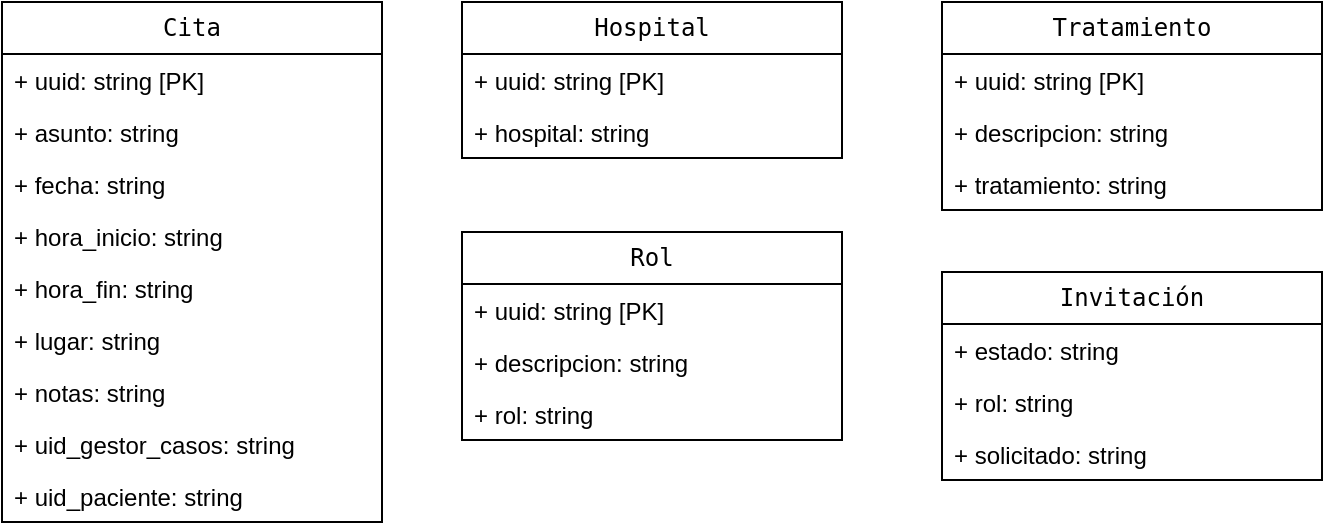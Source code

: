 <mxfile version="24.6.3" type="device">
  <diagram id="2qqm1ZY9FPsnSnm9Mg8M" name="Página-1">
    <mxGraphModel dx="1386" dy="759" grid="1" gridSize="10" guides="1" tooltips="1" connect="1" arrows="1" fold="1" page="1" pageScale="1" pageWidth="827" pageHeight="1169" math="0" shadow="0">
      <root>
        <mxCell id="0" />
        <mxCell id="1" parent="0" />
        <mxCell id="2hHkDtJ43cSxeuUhl1dt-29" value="&lt;pre style=&quot;margin-top: 0px; margin-bottom: 0px;&quot;&gt;Cita&lt;/pre&gt;" style="swimlane;fontStyle=0;childLayout=stackLayout;horizontal=1;startSize=26;fillColor=none;horizontalStack=0;resizeParent=1;resizeParentMax=0;resizeLast=0;collapsible=1;marginBottom=0;whiteSpace=wrap;html=1;" parent="1" vertex="1">
          <mxGeometry x="40" y="105" width="190" height="260" as="geometry">
            <mxRectangle x="30" y="585" width="90" height="30" as="alternateBounds" />
          </mxGeometry>
        </mxCell>
        <mxCell id="2hHkDtJ43cSxeuUhl1dt-30" value="+ uuid: string [PK]" style="text;strokeColor=none;fillColor=none;align=left;verticalAlign=top;spacingLeft=4;spacingRight=4;overflow=hidden;rotatable=0;points=[[0,0.5],[1,0.5]];portConstraint=eastwest;whiteSpace=wrap;html=1;" parent="2hHkDtJ43cSxeuUhl1dt-29" vertex="1">
          <mxGeometry y="26" width="190" height="26" as="geometry" />
        </mxCell>
        <mxCell id="2hHkDtJ43cSxeuUhl1dt-39" value="+&amp;nbsp;&lt;span class=&quot;database-key&quot;&gt;asunto&lt;/span&gt;: string" style="text;strokeColor=none;fillColor=none;align=left;verticalAlign=top;spacingLeft=4;spacingRight=4;overflow=hidden;rotatable=0;points=[[0,0.5],[1,0.5]];portConstraint=eastwest;whiteSpace=wrap;html=1;" parent="2hHkDtJ43cSxeuUhl1dt-29" vertex="1">
          <mxGeometry y="52" width="190" height="26" as="geometry" />
        </mxCell>
        <mxCell id="2hHkDtJ43cSxeuUhl1dt-31" value="+&amp;nbsp;&lt;span class=&quot;database-key&quot;&gt;fecha&lt;/span&gt;&lt;span style=&quot;background-color: initial;&quot;&gt;:&amp;nbsp;&lt;/span&gt;string" style="text;strokeColor=none;fillColor=none;align=left;verticalAlign=top;spacingLeft=4;spacingRight=4;overflow=hidden;rotatable=0;points=[[0,0.5],[1,0.5]];portConstraint=eastwest;whiteSpace=wrap;html=1;" parent="2hHkDtJ43cSxeuUhl1dt-29" vertex="1">
          <mxGeometry y="78" width="190" height="26" as="geometry" />
        </mxCell>
        <mxCell id="2hHkDtJ43cSxeuUhl1dt-32" value="+&amp;nbsp;&lt;span class=&quot;database-key&quot;&gt;hora_inicio&lt;/span&gt;&lt;span style=&quot;background-color: initial;&quot;&gt;: string&lt;/span&gt;" style="text;strokeColor=none;fillColor=none;align=left;verticalAlign=top;spacingLeft=4;spacingRight=4;overflow=hidden;rotatable=0;points=[[0,0.5],[1,0.5]];portConstraint=eastwest;whiteSpace=wrap;html=1;" parent="2hHkDtJ43cSxeuUhl1dt-29" vertex="1">
          <mxGeometry y="104" width="190" height="26" as="geometry" />
        </mxCell>
        <mxCell id="CTSS_SMpdUs54o-yYvXp-8" value="+&amp;nbsp;&lt;span class=&quot;database-key&quot;&gt;hora_fin&lt;/span&gt;&lt;span style=&quot;background-color: initial;&quot;&gt;: string&lt;/span&gt;" style="text;strokeColor=none;fillColor=none;align=left;verticalAlign=top;spacingLeft=4;spacingRight=4;overflow=hidden;rotatable=0;points=[[0,0.5],[1,0.5]];portConstraint=eastwest;whiteSpace=wrap;html=1;" vertex="1" parent="2hHkDtJ43cSxeuUhl1dt-29">
          <mxGeometry y="130" width="190" height="26" as="geometry" />
        </mxCell>
        <mxCell id="2hHkDtJ43cSxeuUhl1dt-33" value="+&amp;nbsp;&lt;span class=&quot;database-key&quot;&gt;lugar&lt;/span&gt;&lt;span style=&quot;background-color: initial;&quot;&gt;: string&lt;/span&gt;" style="text;strokeColor=none;fillColor=none;align=left;verticalAlign=top;spacingLeft=4;spacingRight=4;overflow=hidden;rotatable=0;points=[[0,0.5],[1,0.5]];portConstraint=eastwest;whiteSpace=wrap;html=1;" parent="2hHkDtJ43cSxeuUhl1dt-29" vertex="1">
          <mxGeometry y="156" width="190" height="26" as="geometry" />
        </mxCell>
        <mxCell id="2hHkDtJ43cSxeuUhl1dt-34" value="+&amp;nbsp;&lt;span class=&quot;database-key&quot;&gt;notas&lt;/span&gt;&lt;span style=&quot;background-color: initial;&quot;&gt;: string&lt;/span&gt;" style="text;strokeColor=none;fillColor=none;align=left;verticalAlign=top;spacingLeft=4;spacingRight=4;overflow=hidden;rotatable=0;points=[[0,0.5],[1,0.5]];portConstraint=eastwest;whiteSpace=wrap;html=1;" parent="2hHkDtJ43cSxeuUhl1dt-29" vertex="1">
          <mxGeometry y="182" width="190" height="26" as="geometry" />
        </mxCell>
        <mxCell id="2hHkDtJ43cSxeuUhl1dt-35" value="+&amp;nbsp;&lt;span class=&quot;database-key&quot;&gt;uid_gestor_casos&lt;/span&gt;&lt;span style=&quot;background-color: initial;&quot;&gt;: string&lt;/span&gt;" style="text;strokeColor=none;fillColor=none;align=left;verticalAlign=top;spacingLeft=4;spacingRight=4;overflow=hidden;rotatable=0;points=[[0,0.5],[1,0.5]];portConstraint=eastwest;whiteSpace=wrap;html=1;" parent="2hHkDtJ43cSxeuUhl1dt-29" vertex="1">
          <mxGeometry y="208" width="190" height="26" as="geometry" />
        </mxCell>
        <mxCell id="2hHkDtJ43cSxeuUhl1dt-36" value="+&amp;nbsp;&lt;span class=&quot;database-key&quot;&gt;uid_paciente&lt;/span&gt;&lt;span style=&quot;background-color: initial;&quot;&gt;: string&lt;/span&gt;" style="text;strokeColor=none;fillColor=none;align=left;verticalAlign=top;spacingLeft=4;spacingRight=4;overflow=hidden;rotatable=0;points=[[0,0.5],[1,0.5]];portConstraint=eastwest;whiteSpace=wrap;html=1;" parent="2hHkDtJ43cSxeuUhl1dt-29" vertex="1">
          <mxGeometry y="234" width="190" height="26" as="geometry" />
        </mxCell>
        <mxCell id="CTSS_SMpdUs54o-yYvXp-10" value="&lt;pre style=&quot;margin-top: 0px; margin-bottom: 0px;&quot;&gt;Hospital&lt;/pre&gt;" style="swimlane;fontStyle=0;childLayout=stackLayout;horizontal=1;startSize=26;fillColor=none;horizontalStack=0;resizeParent=1;resizeParentMax=0;resizeLast=0;collapsible=1;marginBottom=0;whiteSpace=wrap;html=1;" vertex="1" parent="1">
          <mxGeometry x="270" y="105" width="190" height="78" as="geometry">
            <mxRectangle x="30" y="585" width="90" height="30" as="alternateBounds" />
          </mxGeometry>
        </mxCell>
        <mxCell id="CTSS_SMpdUs54o-yYvXp-11" value="+ uuid: string [PK]" style="text;strokeColor=none;fillColor=none;align=left;verticalAlign=top;spacingLeft=4;spacingRight=4;overflow=hidden;rotatable=0;points=[[0,0.5],[1,0.5]];portConstraint=eastwest;whiteSpace=wrap;html=1;" vertex="1" parent="CTSS_SMpdUs54o-yYvXp-10">
          <mxGeometry y="26" width="190" height="26" as="geometry" />
        </mxCell>
        <mxCell id="CTSS_SMpdUs54o-yYvXp-12" value="+&amp;nbsp;&lt;span class=&quot;database-key&quot;&gt;hospital&lt;/span&gt;: string" style="text;strokeColor=none;fillColor=none;align=left;verticalAlign=top;spacingLeft=4;spacingRight=4;overflow=hidden;rotatable=0;points=[[0,0.5],[1,0.5]];portConstraint=eastwest;whiteSpace=wrap;html=1;" vertex="1" parent="CTSS_SMpdUs54o-yYvXp-10">
          <mxGeometry y="52" width="190" height="26" as="geometry" />
        </mxCell>
        <mxCell id="CTSS_SMpdUs54o-yYvXp-20" value="&lt;pre style=&quot;margin-top: 0px; margin-bottom: 0px;&quot;&gt;Invitación&lt;/pre&gt;" style="swimlane;fontStyle=0;childLayout=stackLayout;horizontal=1;startSize=26;fillColor=none;horizontalStack=0;resizeParent=1;resizeParentMax=0;resizeLast=0;collapsible=1;marginBottom=0;whiteSpace=wrap;html=1;" vertex="1" parent="1">
          <mxGeometry x="510" y="240" width="190" height="104" as="geometry">
            <mxRectangle x="30" y="585" width="90" height="30" as="alternateBounds" />
          </mxGeometry>
        </mxCell>
        <mxCell id="CTSS_SMpdUs54o-yYvXp-21" value="+ estado: string" style="text;strokeColor=none;fillColor=none;align=left;verticalAlign=top;spacingLeft=4;spacingRight=4;overflow=hidden;rotatable=0;points=[[0,0.5],[1,0.5]];portConstraint=eastwest;whiteSpace=wrap;html=1;" vertex="1" parent="CTSS_SMpdUs54o-yYvXp-20">
          <mxGeometry y="26" width="190" height="26" as="geometry" />
        </mxCell>
        <mxCell id="CTSS_SMpdUs54o-yYvXp-22" value="+&amp;nbsp;&lt;span class=&quot;database-key&quot;&gt;rol&lt;/span&gt;: string" style="text;strokeColor=none;fillColor=none;align=left;verticalAlign=top;spacingLeft=4;spacingRight=4;overflow=hidden;rotatable=0;points=[[0,0.5],[1,0.5]];portConstraint=eastwest;whiteSpace=wrap;html=1;" vertex="1" parent="CTSS_SMpdUs54o-yYvXp-20">
          <mxGeometry y="52" width="190" height="26" as="geometry" />
        </mxCell>
        <mxCell id="CTSS_SMpdUs54o-yYvXp-23" value="+&amp;nbsp;&lt;span class=&quot;database-key&quot;&gt;solicitado&lt;/span&gt;&lt;span style=&quot;background-color: initial;&quot;&gt;:&amp;nbsp;&lt;/span&gt;string" style="text;strokeColor=none;fillColor=none;align=left;verticalAlign=top;spacingLeft=4;spacingRight=4;overflow=hidden;rotatable=0;points=[[0,0.5],[1,0.5]];portConstraint=eastwest;whiteSpace=wrap;html=1;" vertex="1" parent="CTSS_SMpdUs54o-yYvXp-20">
          <mxGeometry y="78" width="190" height="26" as="geometry" />
        </mxCell>
        <mxCell id="CTSS_SMpdUs54o-yYvXp-30" value="&lt;pre style=&quot;margin-top: 0px; margin-bottom: 0px;&quot;&gt;Tratamiento&lt;/pre&gt;" style="swimlane;fontStyle=0;childLayout=stackLayout;horizontal=1;startSize=26;fillColor=none;horizontalStack=0;resizeParent=1;resizeParentMax=0;resizeLast=0;collapsible=1;marginBottom=0;whiteSpace=wrap;html=1;" vertex="1" parent="1">
          <mxGeometry x="510" y="105" width="190" height="104" as="geometry">
            <mxRectangle x="30" y="585" width="90" height="30" as="alternateBounds" />
          </mxGeometry>
        </mxCell>
        <mxCell id="CTSS_SMpdUs54o-yYvXp-31" value="+ uuid: string [PK]" style="text;strokeColor=none;fillColor=none;align=left;verticalAlign=top;spacingLeft=4;spacingRight=4;overflow=hidden;rotatable=0;points=[[0,0.5],[1,0.5]];portConstraint=eastwest;whiteSpace=wrap;html=1;" vertex="1" parent="CTSS_SMpdUs54o-yYvXp-30">
          <mxGeometry y="26" width="190" height="26" as="geometry" />
        </mxCell>
        <mxCell id="CTSS_SMpdUs54o-yYvXp-32" value="+&amp;nbsp;&lt;span class=&quot;database-key&quot;&gt;descripcion&lt;/span&gt;: string" style="text;strokeColor=none;fillColor=none;align=left;verticalAlign=top;spacingLeft=4;spacingRight=4;overflow=hidden;rotatable=0;points=[[0,0.5],[1,0.5]];portConstraint=eastwest;whiteSpace=wrap;html=1;" vertex="1" parent="CTSS_SMpdUs54o-yYvXp-30">
          <mxGeometry y="52" width="190" height="26" as="geometry" />
        </mxCell>
        <mxCell id="CTSS_SMpdUs54o-yYvXp-33" value="+&amp;nbsp;&lt;span class=&quot;database-key&quot;&gt;tratamiento&lt;/span&gt;&lt;span style=&quot;background-color: initial;&quot;&gt;:&amp;nbsp;&lt;/span&gt;string" style="text;strokeColor=none;fillColor=none;align=left;verticalAlign=top;spacingLeft=4;spacingRight=4;overflow=hidden;rotatable=0;points=[[0,0.5],[1,0.5]];portConstraint=eastwest;whiteSpace=wrap;html=1;" vertex="1" parent="CTSS_SMpdUs54o-yYvXp-30">
          <mxGeometry y="78" width="190" height="26" as="geometry" />
        </mxCell>
        <mxCell id="CTSS_SMpdUs54o-yYvXp-40" value="&lt;pre style=&quot;margin-top: 0px; margin-bottom: 0px;&quot;&gt;Rol&lt;/pre&gt;" style="swimlane;fontStyle=0;childLayout=stackLayout;horizontal=1;startSize=26;fillColor=none;horizontalStack=0;resizeParent=1;resizeParentMax=0;resizeLast=0;collapsible=1;marginBottom=0;whiteSpace=wrap;html=1;" vertex="1" parent="1">
          <mxGeometry x="270" y="220" width="190" height="104" as="geometry">
            <mxRectangle x="30" y="585" width="90" height="30" as="alternateBounds" />
          </mxGeometry>
        </mxCell>
        <mxCell id="CTSS_SMpdUs54o-yYvXp-41" value="+ uuid: string [PK]" style="text;strokeColor=none;fillColor=none;align=left;verticalAlign=top;spacingLeft=4;spacingRight=4;overflow=hidden;rotatable=0;points=[[0,0.5],[1,0.5]];portConstraint=eastwest;whiteSpace=wrap;html=1;" vertex="1" parent="CTSS_SMpdUs54o-yYvXp-40">
          <mxGeometry y="26" width="190" height="26" as="geometry" />
        </mxCell>
        <mxCell id="CTSS_SMpdUs54o-yYvXp-42" value="+&amp;nbsp;&lt;span class=&quot;database-key&quot;&gt;descripcion&lt;/span&gt;: string" style="text;strokeColor=none;fillColor=none;align=left;verticalAlign=top;spacingLeft=4;spacingRight=4;overflow=hidden;rotatable=0;points=[[0,0.5],[1,0.5]];portConstraint=eastwest;whiteSpace=wrap;html=1;" vertex="1" parent="CTSS_SMpdUs54o-yYvXp-40">
          <mxGeometry y="52" width="190" height="26" as="geometry" />
        </mxCell>
        <mxCell id="CTSS_SMpdUs54o-yYvXp-43" value="+&amp;nbsp;&lt;span class=&quot;database-key&quot;&gt;rol&lt;/span&gt;&lt;span style=&quot;background-color: initial;&quot;&gt;:&amp;nbsp;&lt;/span&gt;string" style="text;strokeColor=none;fillColor=none;align=left;verticalAlign=top;spacingLeft=4;spacingRight=4;overflow=hidden;rotatable=0;points=[[0,0.5],[1,0.5]];portConstraint=eastwest;whiteSpace=wrap;html=1;" vertex="1" parent="CTSS_SMpdUs54o-yYvXp-40">
          <mxGeometry y="78" width="190" height="26" as="geometry" />
        </mxCell>
      </root>
    </mxGraphModel>
  </diagram>
</mxfile>
